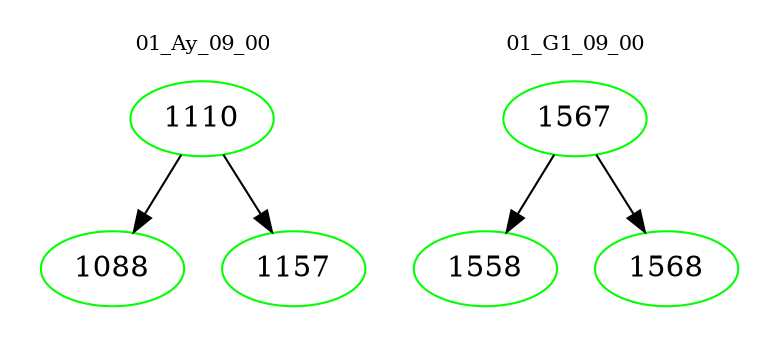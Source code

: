 digraph{
subgraph cluster_0 {
color = white
label = "01_Ay_09_00";
fontsize=10;
T0_1110 [label="1110", color="green"]
T0_1110 -> T0_1088 [color="black"]
T0_1088 [label="1088", color="green"]
T0_1110 -> T0_1157 [color="black"]
T0_1157 [label="1157", color="green"]
}
subgraph cluster_1 {
color = white
label = "01_G1_09_00";
fontsize=10;
T1_1567 [label="1567", color="green"]
T1_1567 -> T1_1558 [color="black"]
T1_1558 [label="1558", color="green"]
T1_1567 -> T1_1568 [color="black"]
T1_1568 [label="1568", color="green"]
}
}
